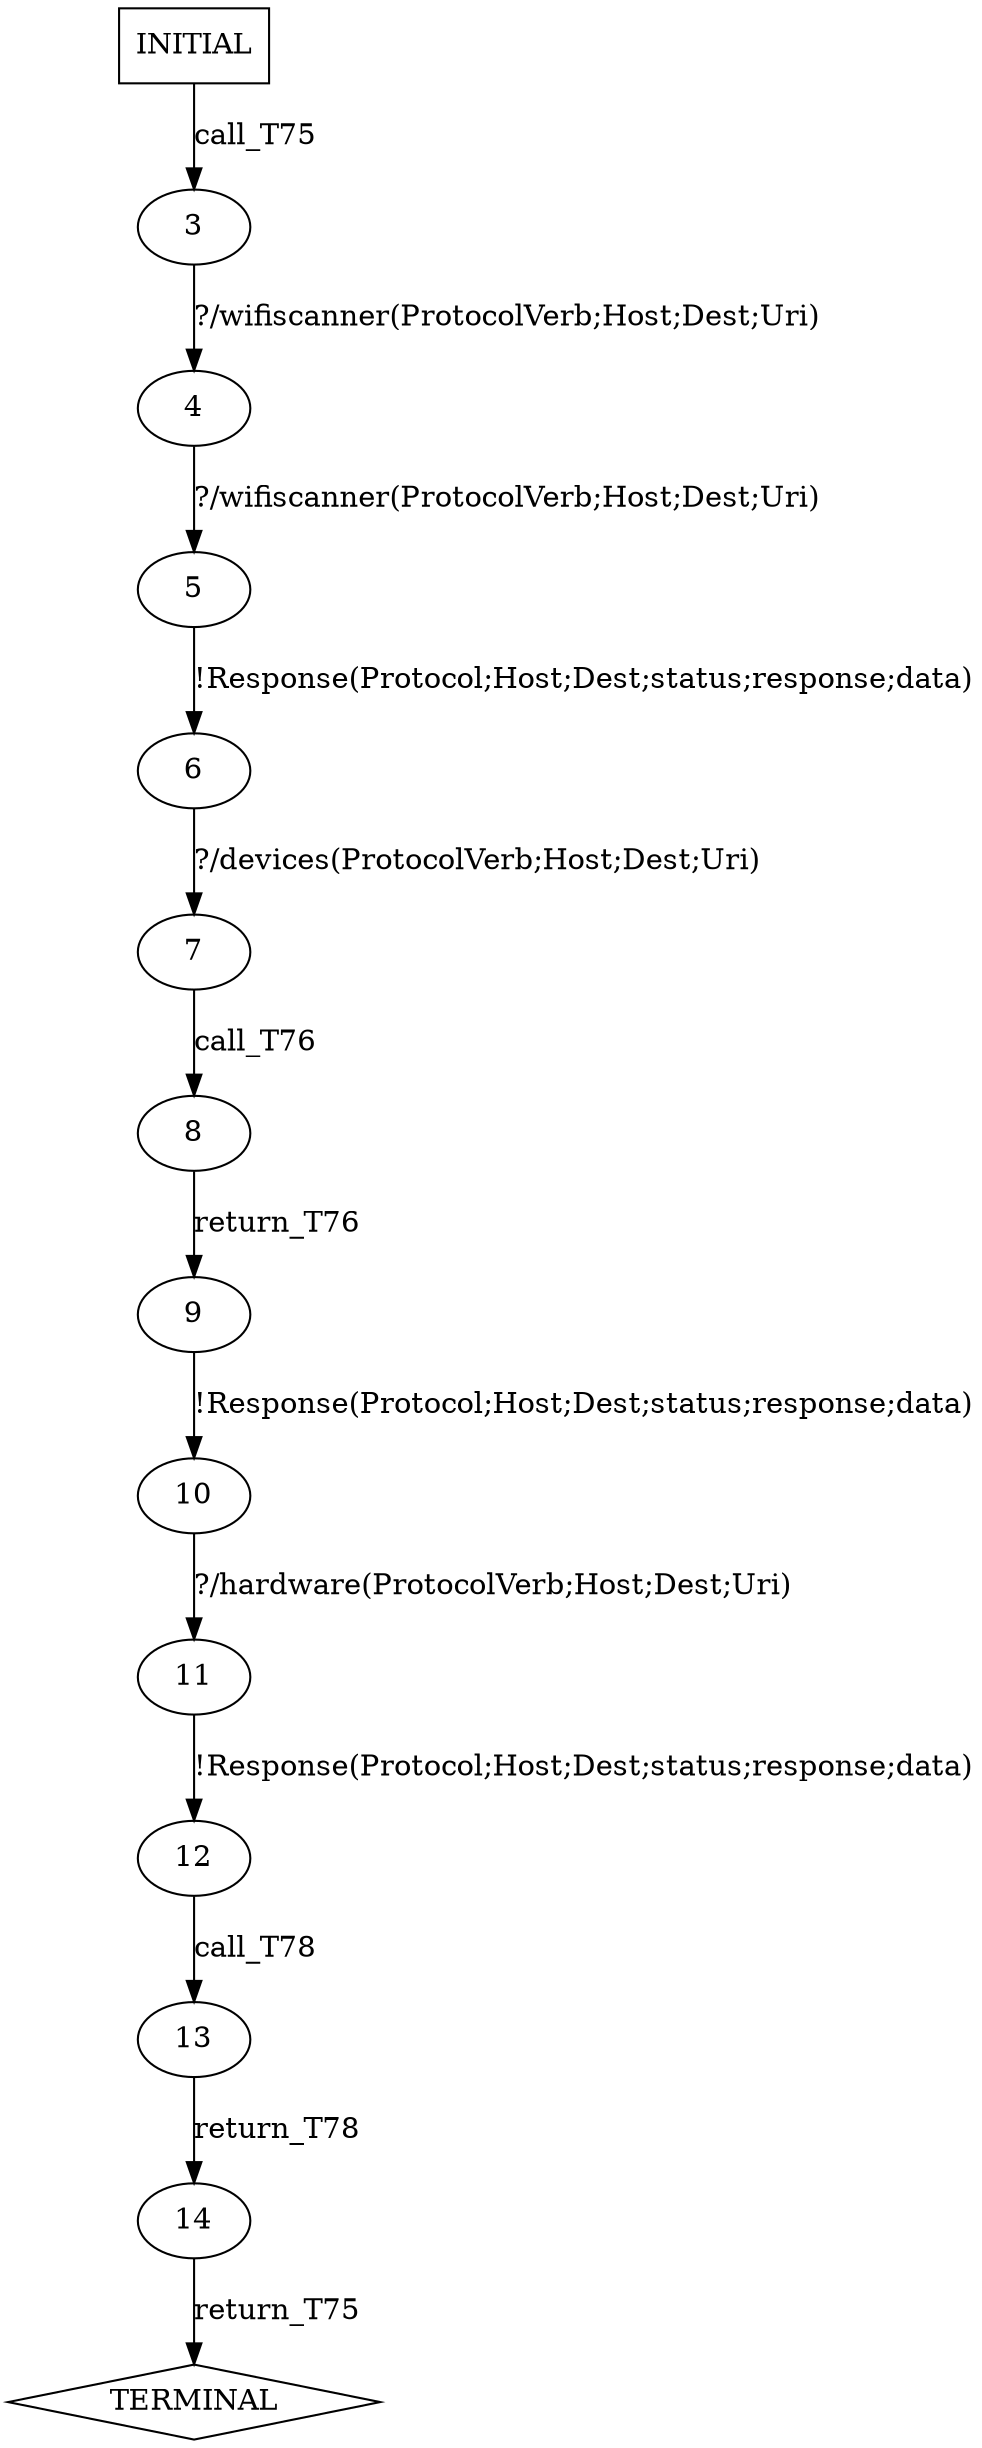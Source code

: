 digraph G {
  0 [label="INITIAL",shape=box];
  1 [label="TERMINAL",shape=diamond];
  3 [label="3"];
  4 [label="4"];
  5 [label="5"];
  6 [label="6"];
  7 [label="7"];
  8 [label="8"];
  9 [label="9"];
  10 [label="10"];
  11 [label="11"];
  12 [label="12"];
  13 [label="13"];
  14 [label="14"];
0->3 [label="call_T75"];
3->4 [label="?/wifiscanner(ProtocolVerb;Host;Dest;Uri)"];
4->5 [label="?/wifiscanner(ProtocolVerb;Host;Dest;Uri)"];
5->6 [label="!Response(Protocol;Host;Dest;status;response;data)"];
6->7 [label="?/devices(ProtocolVerb;Host;Dest;Uri)"];
7->8 [label="call_T76"];
8->9 [label="return_T76"];
9->10 [label="!Response(Protocol;Host;Dest;status;response;data)"];
10->11 [label="?/hardware(ProtocolVerb;Host;Dest;Uri)"];
11->12 [label="!Response(Protocol;Host;Dest;status;response;data)"];
12->13 [label="call_T78"];
13->14 [label="return_T78"];
14->1 [label="return_T75"];
}
